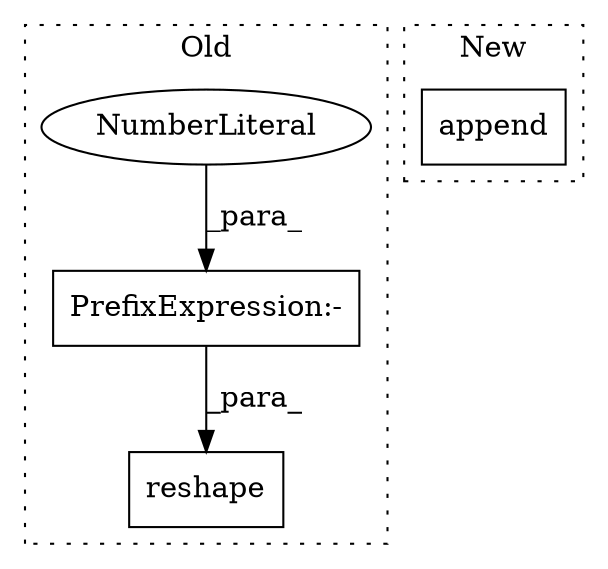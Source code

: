 digraph G {
subgraph cluster0 {
1 [label="reshape" a="32" s="10206,10216" l="8,1" shape="box"];
3 [label="PrefixExpression:-" a="38" s="10214" l="1" shape="box"];
4 [label="NumberLiteral" a="34" s="10215" l="1" shape="ellipse"];
label = "Old";
style="dotted";
}
subgraph cluster1 {
2 [label="append" a="32" s="10469,10505" l="7,1" shape="box"];
label = "New";
style="dotted";
}
3 -> 1 [label="_para_"];
4 -> 3 [label="_para_"];
}